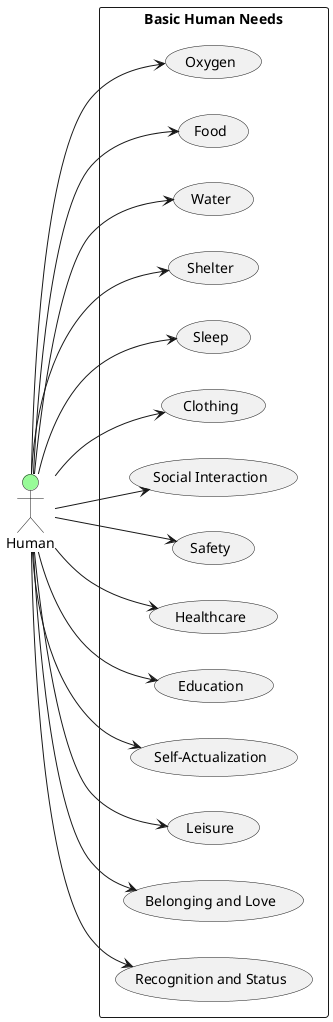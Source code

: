 @startuml "Human Use Cases"
left to right direction
actor Human #palegreen

rectangle "Basic Human Needs" {
  usecase "Oxygen" as UC1
  usecase "Food" as UC2
  usecase "Water" as UC3
  usecase "Shelter" as UC4
  usecase "Sleep" as UC5
  usecase "Clothing" as UC6
  usecase "Social Interaction" as UC7
  usecase "Safety" as UC8
  usecase "Healthcare" as UC9
  usecase "Education" as UC10
  usecase "Self-Actualization" as UC11
  usecase "Leisure" as UC12
  usecase "Belonging and Love" as UC13
  usecase "Recognition and Status" as UC14
}

Human --> UC1
Human --> UC2
Human --> UC3
Human --> UC4
Human --> UC5
Human --> UC6
Human --> UC7
Human --> UC8
Human --> UC9
Human --> UC10
Human --> UC11
Human --> UC12
Human --> UC13
Human --> UC14


@enduml
